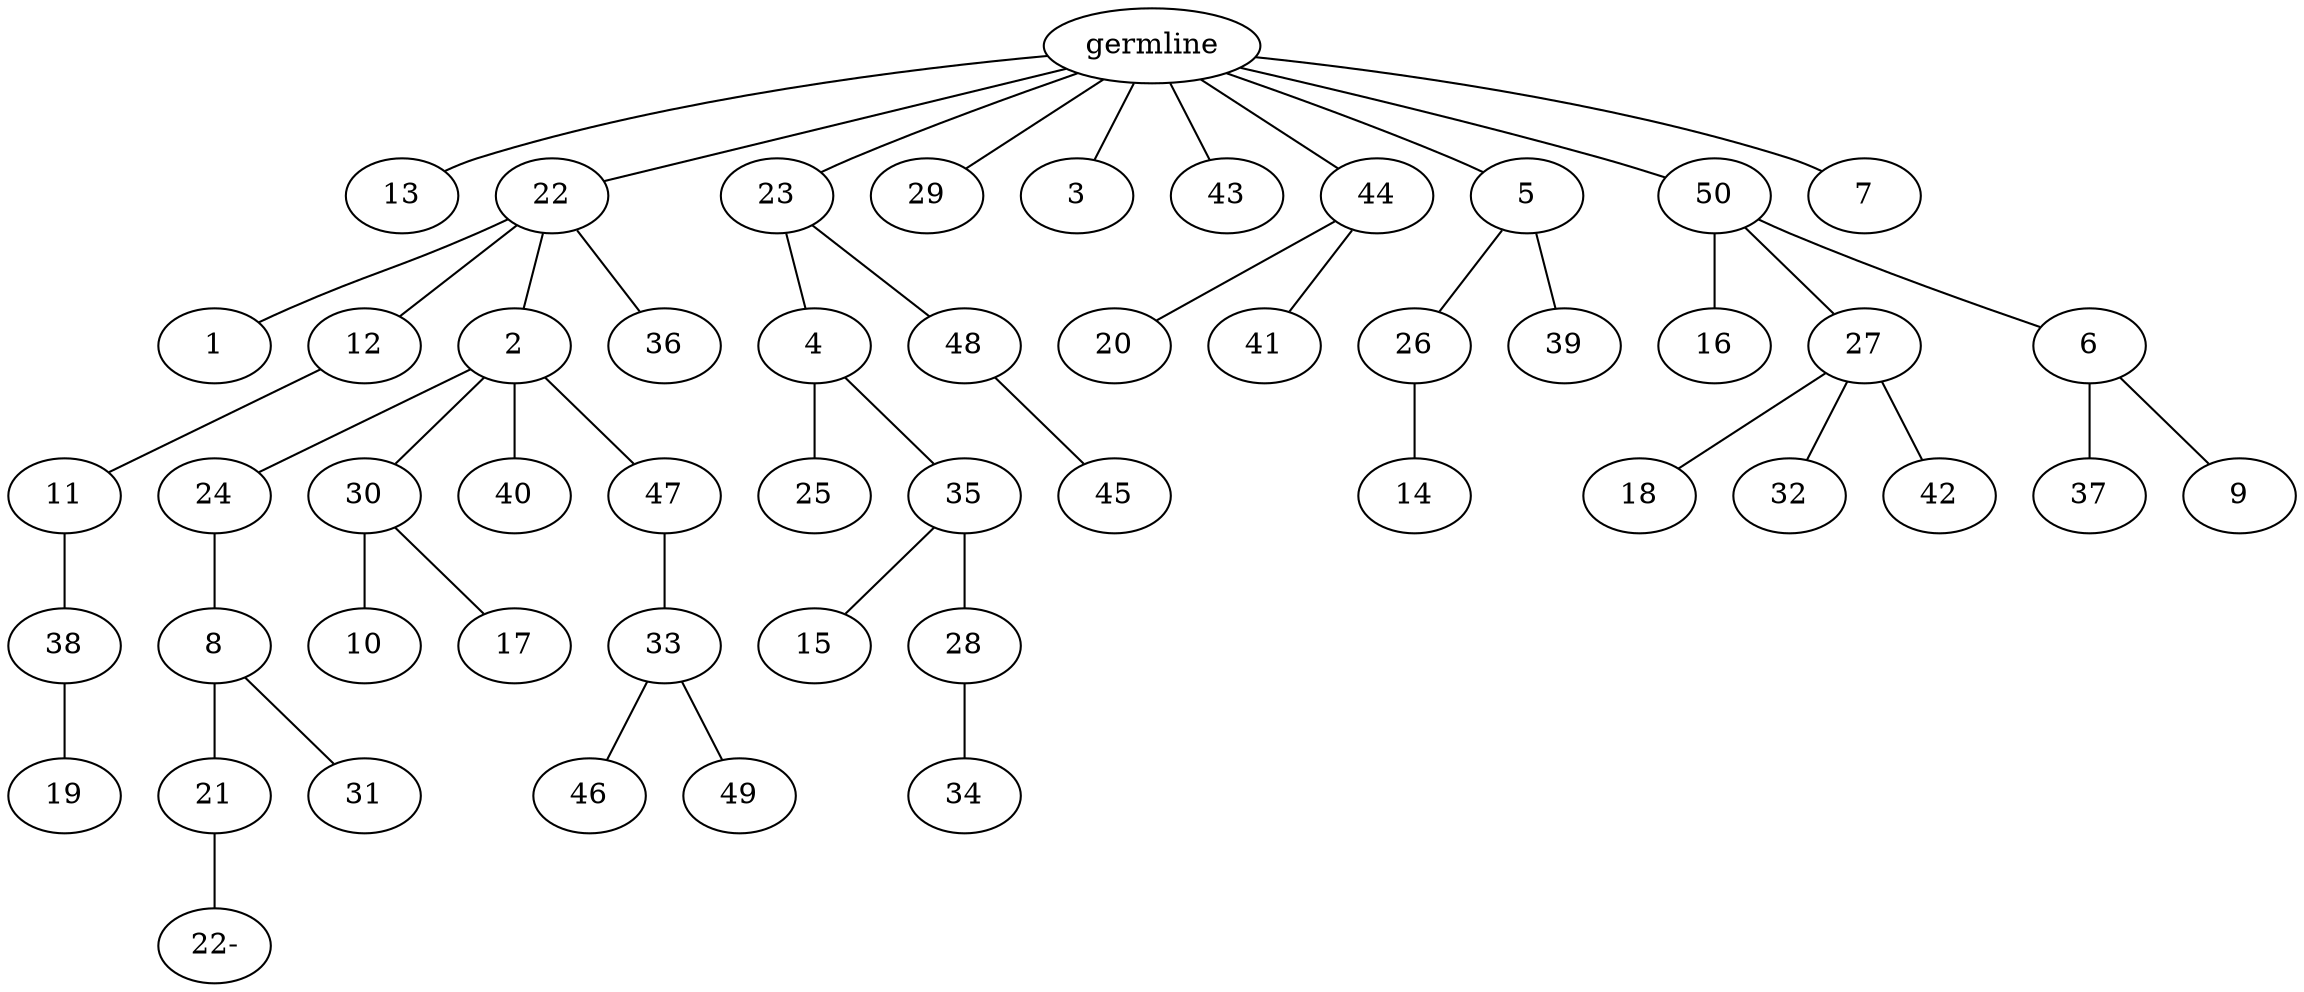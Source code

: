 graph tree {
    "140080804960096" [label="germline"];
    "140080804982352" [label="13"];
    "140080804991808" [label="22"];
    "140080804991520" [label="1"];
    "140080804991280" [label="12"];
    "140080804991616" [label="11"];
    "140080804992192" [label="38"];
    "140080804992672" [label="19"];
    "140080804992144" [label="2"];
    "140080804992912" [label="24"];
    "140080804992432" [label="8"];
    "140080804992768" [label="21"];
    "140080804932624" [label="22-"];
    "140080804992816" [label="31"];
    "140080804992096" [label="30"];
    "140080804994160" [label="10"];
    "140080804992480" [label="17"];
    "140080804991088" [label="40"];
    "140080804993008" [label="47"];
    "140080804993056" [label="33"];
    "140080804993344" [label="46"];
    "140080804993632" [label="49"];
    "140080804992240" [label="36"];
    "140080804991952" [label="23"];
    "140080804992624" [label="4"];
    "140080804993536" [label="25"];
    "140080804994736" [label="35"];
    "140080804993680" [label="15"];
    "140080804994448" [label="28"];
    "140080804994352" [label="34"];
    "140080804993824" [label="48"];
    "140080804993968" [label="45"];
    "140080804994304" [label="29"];
    "140080804993872" [label="3"];
    "140080804994928" [label="43"];
    "140080804994592" [label="44"];
    "140080804991040" [label="20"];
    "140080804993296" [label="41"];
    "140080804995024" [label="5"];
    "140080804994976" [label="26"];
    "140080805015760" [label="14"];
    "140080805016192" [label="39"];
    "140080804994784" [label="50"];
    "140080805015616" [label="16"];
    "140080805016528" [label="27"];
    "140080805015952" [label="18"];
    "140080805016096" [label="32"];
    "140080805015664" [label="42"];
    "140080805016432" [label="6"];
    "140080805016048" [label="37"];
    "140080805016384" [label="9"];
    "140080804994832" [label="7"];
    "140080804960096" -- "140080804982352";
    "140080804960096" -- "140080804991808";
    "140080804960096" -- "140080804991952";
    "140080804960096" -- "140080804994304";
    "140080804960096" -- "140080804993872";
    "140080804960096" -- "140080804994928";
    "140080804960096" -- "140080804994592";
    "140080804960096" -- "140080804995024";
    "140080804960096" -- "140080804994784";
    "140080804960096" -- "140080804994832";
    "140080804991808" -- "140080804991520";
    "140080804991808" -- "140080804991280";
    "140080804991808" -- "140080804992144";
    "140080804991808" -- "140080804992240";
    "140080804991280" -- "140080804991616";
    "140080804991616" -- "140080804992192";
    "140080804992192" -- "140080804992672";
    "140080804992144" -- "140080804992912";
    "140080804992144" -- "140080804992096";
    "140080804992144" -- "140080804991088";
    "140080804992144" -- "140080804993008";
    "140080804992912" -- "140080804992432";
    "140080804992432" -- "140080804992768";
    "140080804992432" -- "140080804992816";
    "140080804992768" -- "140080804932624";
    "140080804992096" -- "140080804994160";
    "140080804992096" -- "140080804992480";
    "140080804993008" -- "140080804993056";
    "140080804993056" -- "140080804993344";
    "140080804993056" -- "140080804993632";
    "140080804991952" -- "140080804992624";
    "140080804991952" -- "140080804993824";
    "140080804992624" -- "140080804993536";
    "140080804992624" -- "140080804994736";
    "140080804994736" -- "140080804993680";
    "140080804994736" -- "140080804994448";
    "140080804994448" -- "140080804994352";
    "140080804993824" -- "140080804993968";
    "140080804994592" -- "140080804991040";
    "140080804994592" -- "140080804993296";
    "140080804995024" -- "140080804994976";
    "140080804995024" -- "140080805016192";
    "140080804994976" -- "140080805015760";
    "140080804994784" -- "140080805015616";
    "140080804994784" -- "140080805016528";
    "140080804994784" -- "140080805016432";
    "140080805016528" -- "140080805015952";
    "140080805016528" -- "140080805016096";
    "140080805016528" -- "140080805015664";
    "140080805016432" -- "140080805016048";
    "140080805016432" -- "140080805016384";
}
